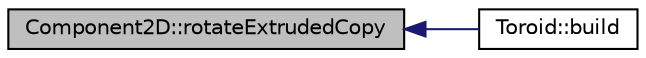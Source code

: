 digraph "Component2D::rotateExtrudedCopy"
{
  edge [fontname="Helvetica",fontsize="10",labelfontname="Helvetica",labelfontsize="10"];
  node [fontname="Helvetica",fontsize="10",shape=record];
  rankdir="LR";
  Node1 [label="Component2D::rotateExtrudedCopy",height=0.2,width=0.4,color="black", fillcolor="grey75", style="filled" fontcolor="black"];
  Node1 -> Node2 [dir="back",color="midnightblue",fontsize="10",style="solid",fontname="Helvetica"];
  Node2 [label="Toroid::build",height=0.2,width=0.4,color="black", fillcolor="white", style="filled",URL="$classToroid.html#a1f536ca45b977d2b16caddcfac37e8f2",tooltip="Build the piece."];
}

